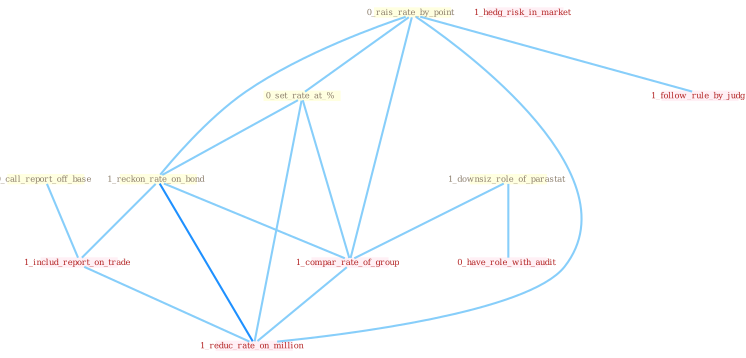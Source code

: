Graph G{ 
    node
    [shape=polygon,style=filled,width=.5,height=.06,color="#BDFCC9",fixedsize=true,fontsize=4,
    fontcolor="#2f4f4f"];
    {node
    [color="#ffffe0", fontcolor="#8b7d6b"] "0_call_report_off_base " "1_downsiz_role_of_parastat " "0_rais_rate_by_point " "0_set_rate_at_% " "1_reckon_rate_on_bond "}
{node [color="#fff0f5", fontcolor="#b22222"] "1_includ_report_on_trade " "1_compar_rate_of_group " "1_follow_rule_by_judg " "1_hedg_risk_in_market " "1_reduc_rate_on_million " "0_have_role_with_audit "}
edge [color="#B0E2FF"];

	"0_call_report_off_base " -- "1_includ_report_on_trade " [w="1", color="#87cefa" ];
	"1_downsiz_role_of_parastat " -- "1_compar_rate_of_group " [w="1", color="#87cefa" ];
	"1_downsiz_role_of_parastat " -- "0_have_role_with_audit " [w="1", color="#87cefa" ];
	"0_rais_rate_by_point " -- "0_set_rate_at_% " [w="1", color="#87cefa" ];
	"0_rais_rate_by_point " -- "1_reckon_rate_on_bond " [w="1", color="#87cefa" ];
	"0_rais_rate_by_point " -- "1_compar_rate_of_group " [w="1", color="#87cefa" ];
	"0_rais_rate_by_point " -- "1_follow_rule_by_judg " [w="1", color="#87cefa" ];
	"0_rais_rate_by_point " -- "1_reduc_rate_on_million " [w="1", color="#87cefa" ];
	"0_set_rate_at_% " -- "1_reckon_rate_on_bond " [w="1", color="#87cefa" ];
	"0_set_rate_at_% " -- "1_compar_rate_of_group " [w="1", color="#87cefa" ];
	"0_set_rate_at_% " -- "1_reduc_rate_on_million " [w="1", color="#87cefa" ];
	"1_reckon_rate_on_bond " -- "1_includ_report_on_trade " [w="1", color="#87cefa" ];
	"1_reckon_rate_on_bond " -- "1_compar_rate_of_group " [w="1", color="#87cefa" ];
	"1_reckon_rate_on_bond " -- "1_reduc_rate_on_million " [w="2", color="#1e90ff" , len=0.8];
	"1_includ_report_on_trade " -- "1_reduc_rate_on_million " [w="1", color="#87cefa" ];
	"1_compar_rate_of_group " -- "1_reduc_rate_on_million " [w="1", color="#87cefa" ];
}